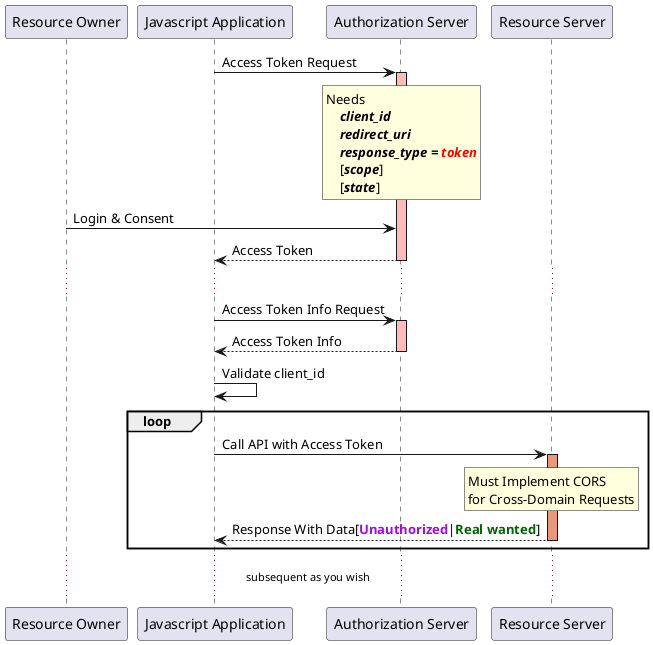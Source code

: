 @startuml

participant "Resource Owner"
participant "Javascript Application"
participant "Authorization Server"
participant "Resource Server"

"Javascript Application" -> "Authorization Server": Access Token Request
activate "Authorization Server" #FFBBBB

rnote over "Authorization Server"
Needs
    //**client_id**//
    //**redirect_uri**//
    //**response_type = <color #red>token</color>**//
    [//**scope**//]
    [//**state**//]
endrnote

"Resource Owner" -> "Authorization Server": Login & Consent
"Javascript Application" <-- "Authorization Server": Access Token

deactivate "Authorization Server"
......

"Javascript Application" -> "Authorization Server": Access Token Info Request
activate "Authorization Server" #FFBBBB
"Javascript Application" <-- "Authorization Server": Access Token Info
deactivate "Authorization Server"

"Javascript Application" -> "Javascript Application": Validate client_id
loop

"Javascript Application" -> "Resource Server": Call API with Access Token
activate "Resource Server" #DarkSalmon
rnote over "Resource Server"
    Must Implement CORS
    for Cross-Domain Requests
endrnote
"Javascript Application" <-- "Resource Server": Response With Data[<color #A209E1>**Unauthorized**</color>|<color #darkGreen>**Real wanted**</color>]
deactivate "Resource Server"

end


...subsequent as you wish ...

@enduml

